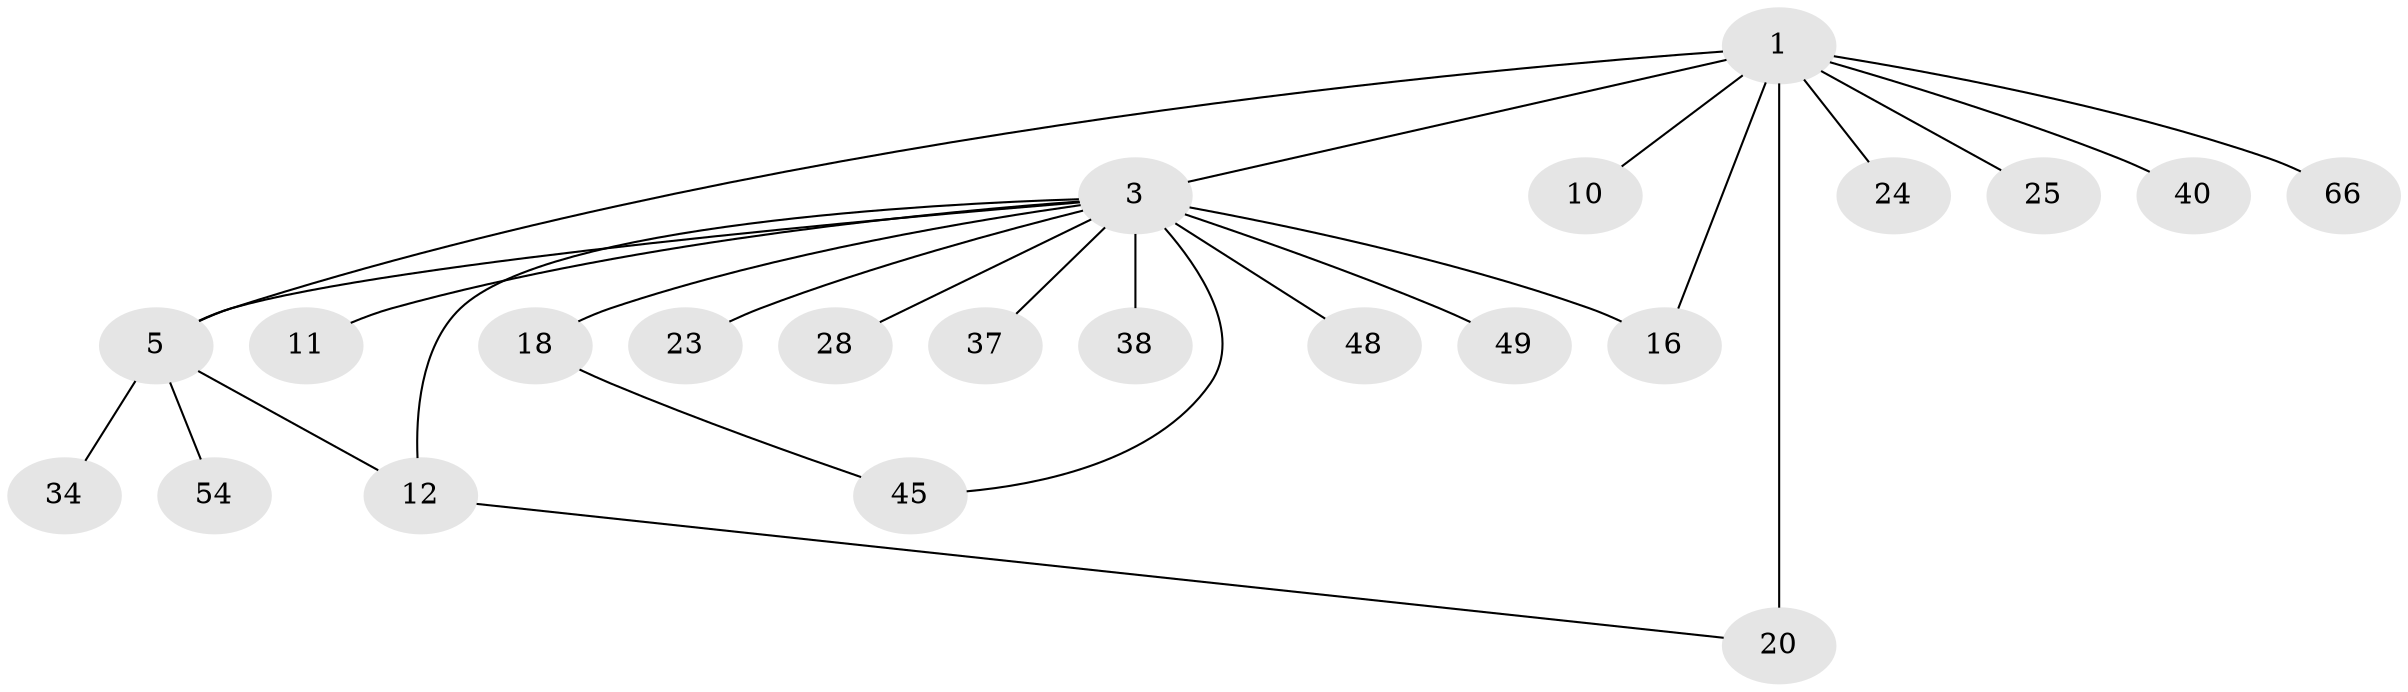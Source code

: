 // original degree distribution, {8: 0.013157894736842105, 4: 0.11842105263157894, 5: 0.06578947368421052, 2: 0.2631578947368421, 1: 0.42105263157894735, 3: 0.11842105263157894}
// Generated by graph-tools (version 1.1) at 2025/17/03/04/25 18:17:05]
// undirected, 22 vertices, 26 edges
graph export_dot {
graph [start="1"]
  node [color=gray90,style=filled];
  1 [super="+2+4"];
  3 [super="+8+6"];
  5 [super="+15+64+7+31"];
  10;
  11 [super="+73+68+26"];
  12 [super="+55+19+56+51"];
  16 [super="+63+67+36"];
  18 [super="+30+59"];
  20 [super="+41+60"];
  23;
  24 [super="+76"];
  25 [super="+65"];
  28 [super="+74"];
  34 [super="+70+35"];
  37;
  38 [super="+44"];
  40;
  45 [super="+50"];
  48;
  49;
  54;
  66;
  1 -- 3;
  1 -- 10;
  1 -- 24;
  1 -- 25;
  1 -- 66;
  1 -- 16;
  1 -- 40;
  1 -- 20 [weight=2];
  1 -- 5;
  3 -- 12;
  3 -- 23;
  3 -- 11;
  3 -- 28;
  3 -- 5;
  3 -- 37;
  3 -- 38 [weight=3];
  3 -- 45;
  3 -- 16;
  3 -- 49;
  3 -- 18;
  3 -- 48;
  5 -- 34;
  5 -- 54;
  5 -- 12;
  12 -- 20;
  18 -- 45;
}
